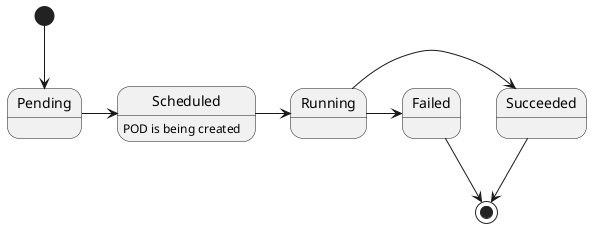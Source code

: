 @startuml

[*] --> Pending

Pending -> Scheduled

Scheduled: POD is being created

Scheduled -> Running
Running -> Succeeded
Running -> Failed

Failed --> [*]
Succeeded --> [*]

@enduml